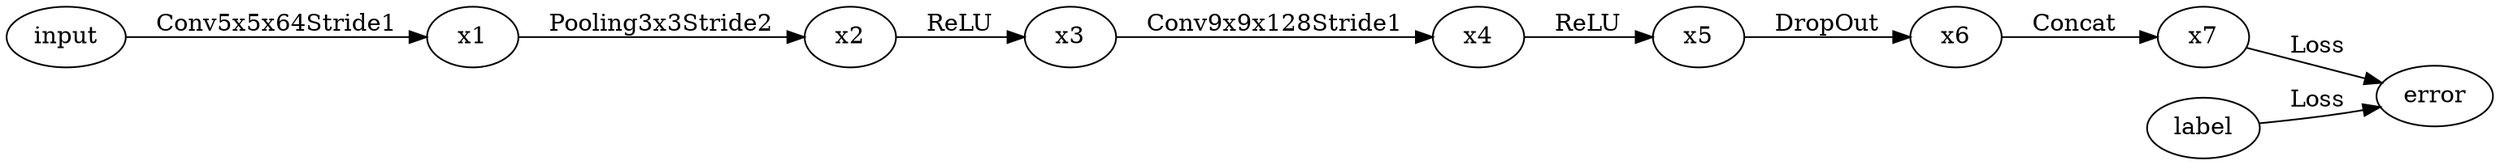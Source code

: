 digraph G {
rankdir=LR;
input -> x1[label = Conv5x5x64Stride1];
x1 -> x2[label = Pooling3x3Stride2];
x2 -> x3[label = ReLU];
x3 -> x4[label = Conv9x9x128Stride1];
x4 -> x5[label = ReLU];
x5 -> x6[label = DropOut];
x6 -> x7[label = Concat];
x7 -> error[label = Loss];
label -> error[label = Loss];
}
